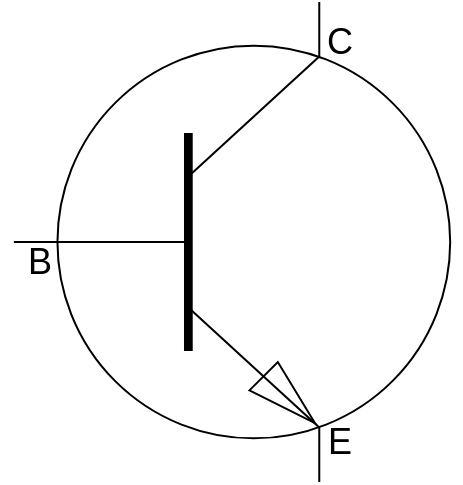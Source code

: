 <mxfile>
    <diagram id="fKrAsTmbO7yQ4ZSsMiP8" name="ページ1">
        <mxGraphModel dx="745" dy="503" grid="1" gridSize="10" guides="1" tooltips="1" connect="1" arrows="1" fold="1" page="1" pageScale="1" pageWidth="827" pageHeight="1169" math="0" shadow="0">
            <root>
                <mxCell id="0"/>
                <mxCell id="1" parent="0"/>
                <mxCell id="3" value="" style="verticalLabelPosition=bottom;shadow=0;dashed=0;align=center;html=1;verticalAlign=top;shape=mxgraph.electrical.transistors.npn_transistor_1;aspect=fixed;fillColor=none;" vertex="1" parent="1">
                    <mxGeometry x="12" width="228" height="240" as="geometry"/>
                </mxCell>
                <mxCell id="4" value="B" style="text;html=1;align=center;verticalAlign=middle;whiteSpace=wrap;rounded=0;fontSize=18;" vertex="1" parent="1">
                    <mxGeometry x="10" y="110" width="40" height="40" as="geometry"/>
                </mxCell>
                <mxCell id="5" value="C" style="text;html=1;align=center;verticalAlign=middle;whiteSpace=wrap;rounded=0;fontSize=18;" vertex="1" parent="1">
                    <mxGeometry x="160" width="40" height="40" as="geometry"/>
                </mxCell>
                <mxCell id="6" value="E" style="text;html=1;align=center;verticalAlign=middle;whiteSpace=wrap;rounded=0;fontSize=18;" vertex="1" parent="1">
                    <mxGeometry x="160" y="200" width="40" height="40" as="geometry"/>
                </mxCell>
            </root>
        </mxGraphModel>
    </diagram>
</mxfile>